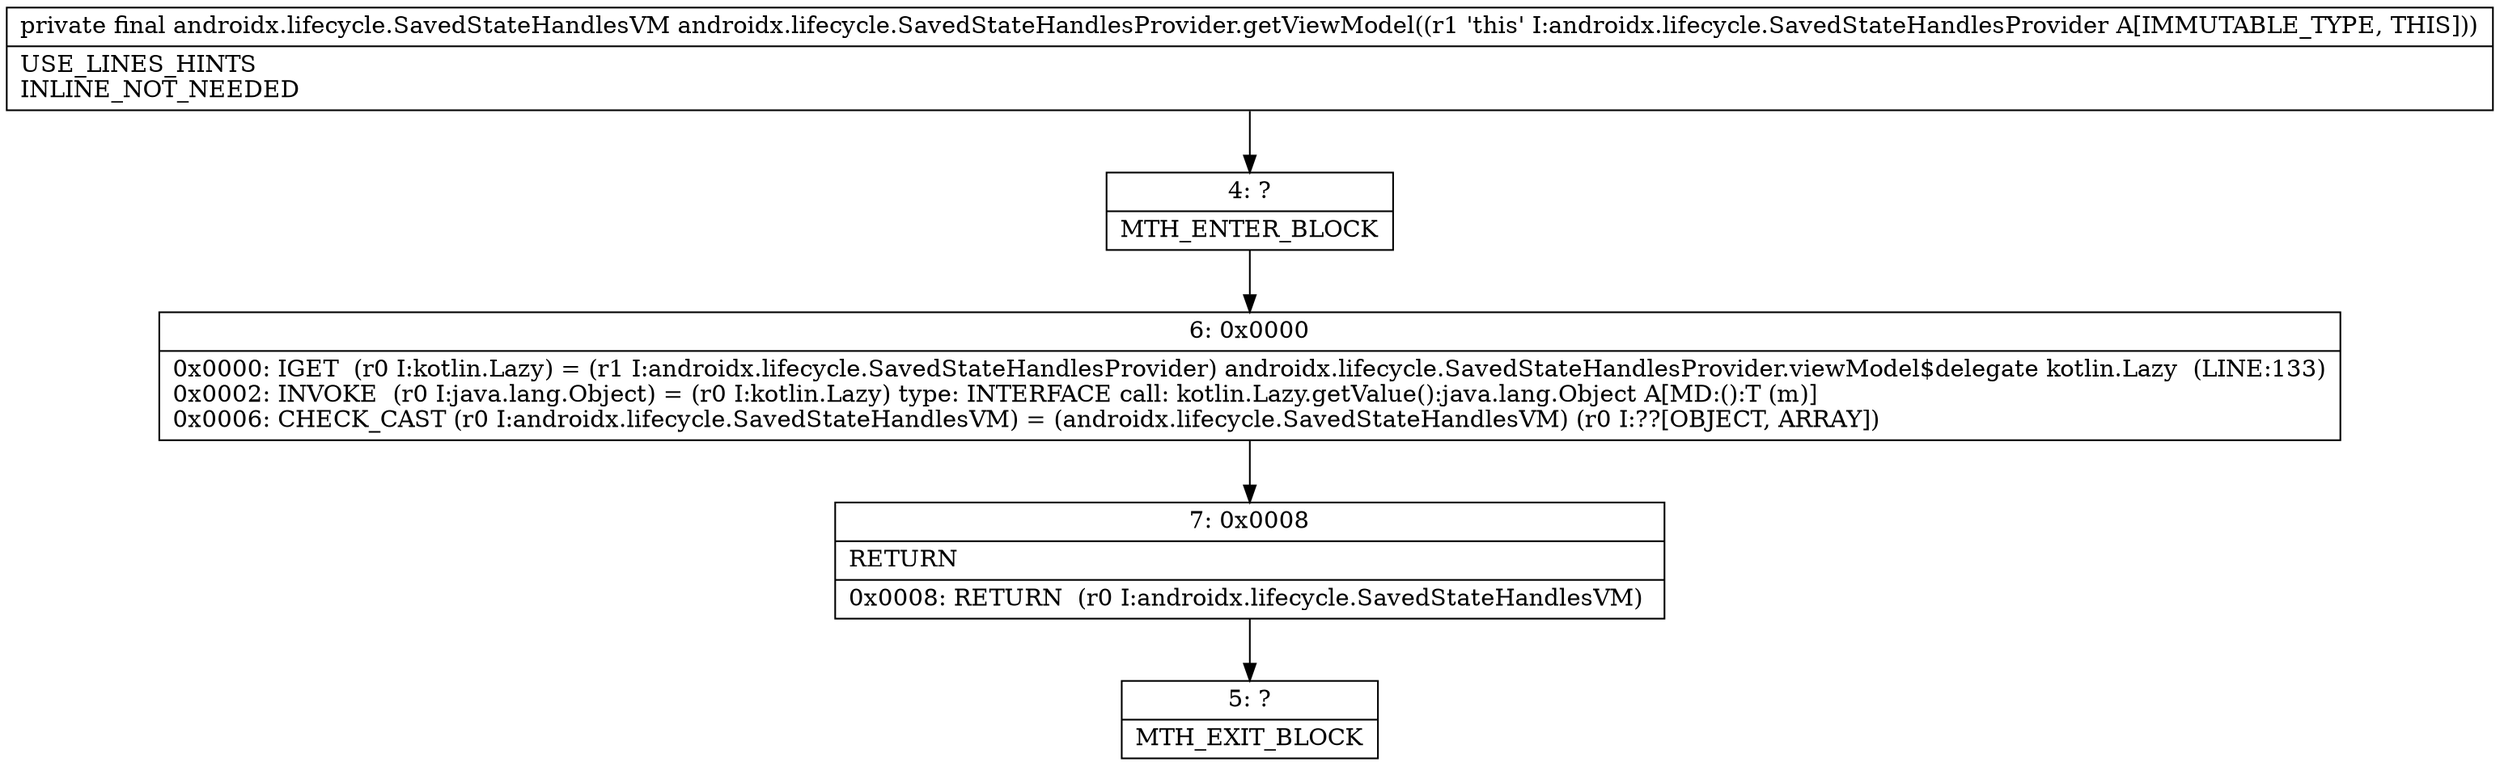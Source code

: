 digraph "CFG forandroidx.lifecycle.SavedStateHandlesProvider.getViewModel()Landroidx\/lifecycle\/SavedStateHandlesVM;" {
Node_4 [shape=record,label="{4\:\ ?|MTH_ENTER_BLOCK\l}"];
Node_6 [shape=record,label="{6\:\ 0x0000|0x0000: IGET  (r0 I:kotlin.Lazy) = (r1 I:androidx.lifecycle.SavedStateHandlesProvider) androidx.lifecycle.SavedStateHandlesProvider.viewModel$delegate kotlin.Lazy  (LINE:133)\l0x0002: INVOKE  (r0 I:java.lang.Object) = (r0 I:kotlin.Lazy) type: INTERFACE call: kotlin.Lazy.getValue():java.lang.Object A[MD:():T (m)]\l0x0006: CHECK_CAST (r0 I:androidx.lifecycle.SavedStateHandlesVM) = (androidx.lifecycle.SavedStateHandlesVM) (r0 I:??[OBJECT, ARRAY]) \l}"];
Node_7 [shape=record,label="{7\:\ 0x0008|RETURN\l|0x0008: RETURN  (r0 I:androidx.lifecycle.SavedStateHandlesVM) \l}"];
Node_5 [shape=record,label="{5\:\ ?|MTH_EXIT_BLOCK\l}"];
MethodNode[shape=record,label="{private final androidx.lifecycle.SavedStateHandlesVM androidx.lifecycle.SavedStateHandlesProvider.getViewModel((r1 'this' I:androidx.lifecycle.SavedStateHandlesProvider A[IMMUTABLE_TYPE, THIS]))  | USE_LINES_HINTS\lINLINE_NOT_NEEDED\l}"];
MethodNode -> Node_4;Node_4 -> Node_6;
Node_6 -> Node_7;
Node_7 -> Node_5;
}

